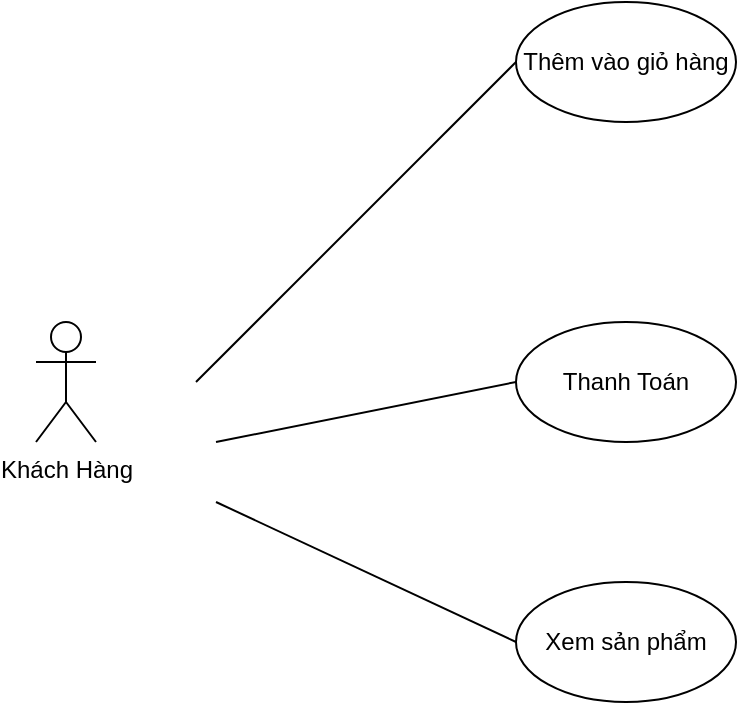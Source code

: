 <mxfile version="24.3.1" type="github">
  <diagram name="Trang-1" id="L1Plk8p9cWH6rIeh8Mmw">
    <mxGraphModel dx="1244" dy="719" grid="1" gridSize="10" guides="1" tooltips="1" connect="1" arrows="1" fold="1" page="1" pageScale="1" pageWidth="827" pageHeight="1169" math="0" shadow="0">
      <root>
        <mxCell id="0" />
        <mxCell id="1" parent="0" />
        <mxCell id="cfozuMJ-gLK_fUYHnGE--1" value="Khách Hàng&lt;div&gt;&lt;br&gt;&lt;/div&gt;" style="shape=umlActor;verticalLabelPosition=bottom;verticalAlign=top;html=1;outlineConnect=0;" parent="1" vertex="1">
          <mxGeometry x="60" y="380" width="30" height="60" as="geometry" />
        </mxCell>
        <mxCell id="cfozuMJ-gLK_fUYHnGE--2" value="Thêm vào giỏ hàng" style="ellipse;whiteSpace=wrap;html=1;" parent="1" vertex="1">
          <mxGeometry x="300" y="220" width="110" height="60" as="geometry" />
        </mxCell>
        <mxCell id="KkpljdjRJnGIZswIgD6h-1" value="Thanh Toán" style="ellipse;whiteSpace=wrap;html=1;" vertex="1" parent="1">
          <mxGeometry x="300" y="380" width="110" height="60" as="geometry" />
        </mxCell>
        <mxCell id="KkpljdjRJnGIZswIgD6h-3" value="Xem sản phẩm" style="ellipse;whiteSpace=wrap;html=1;" vertex="1" parent="1">
          <mxGeometry x="300" y="510" width="110" height="60" as="geometry" />
        </mxCell>
        <mxCell id="KkpljdjRJnGIZswIgD6h-10" value="" style="endArrow=none;html=1;rounded=0;entryX=0;entryY=0.5;entryDx=0;entryDy=0;" edge="1" parent="1" target="cfozuMJ-gLK_fUYHnGE--2">
          <mxGeometry width="50" height="50" relative="1" as="geometry">
            <mxPoint x="140" y="410" as="sourcePoint" />
            <mxPoint x="260.33" y="230" as="targetPoint" />
          </mxGeometry>
        </mxCell>
        <mxCell id="KkpljdjRJnGIZswIgD6h-11" value="" style="endArrow=none;html=1;rounded=0;entryX=0;entryY=0.5;entryDx=0;entryDy=0;" edge="1" parent="1" target="KkpljdjRJnGIZswIgD6h-1">
          <mxGeometry width="50" height="50" relative="1" as="geometry">
            <mxPoint x="150" y="440" as="sourcePoint" />
            <mxPoint x="200" y="470" as="targetPoint" />
          </mxGeometry>
        </mxCell>
        <mxCell id="KkpljdjRJnGIZswIgD6h-12" value="" style="endArrow=none;html=1;rounded=0;entryX=0;entryY=0.5;entryDx=0;entryDy=0;" edge="1" parent="1" target="KkpljdjRJnGIZswIgD6h-3">
          <mxGeometry width="50" height="50" relative="1" as="geometry">
            <mxPoint x="150" y="470" as="sourcePoint" />
            <mxPoint x="220" y="590" as="targetPoint" />
          </mxGeometry>
        </mxCell>
      </root>
    </mxGraphModel>
  </diagram>
</mxfile>
